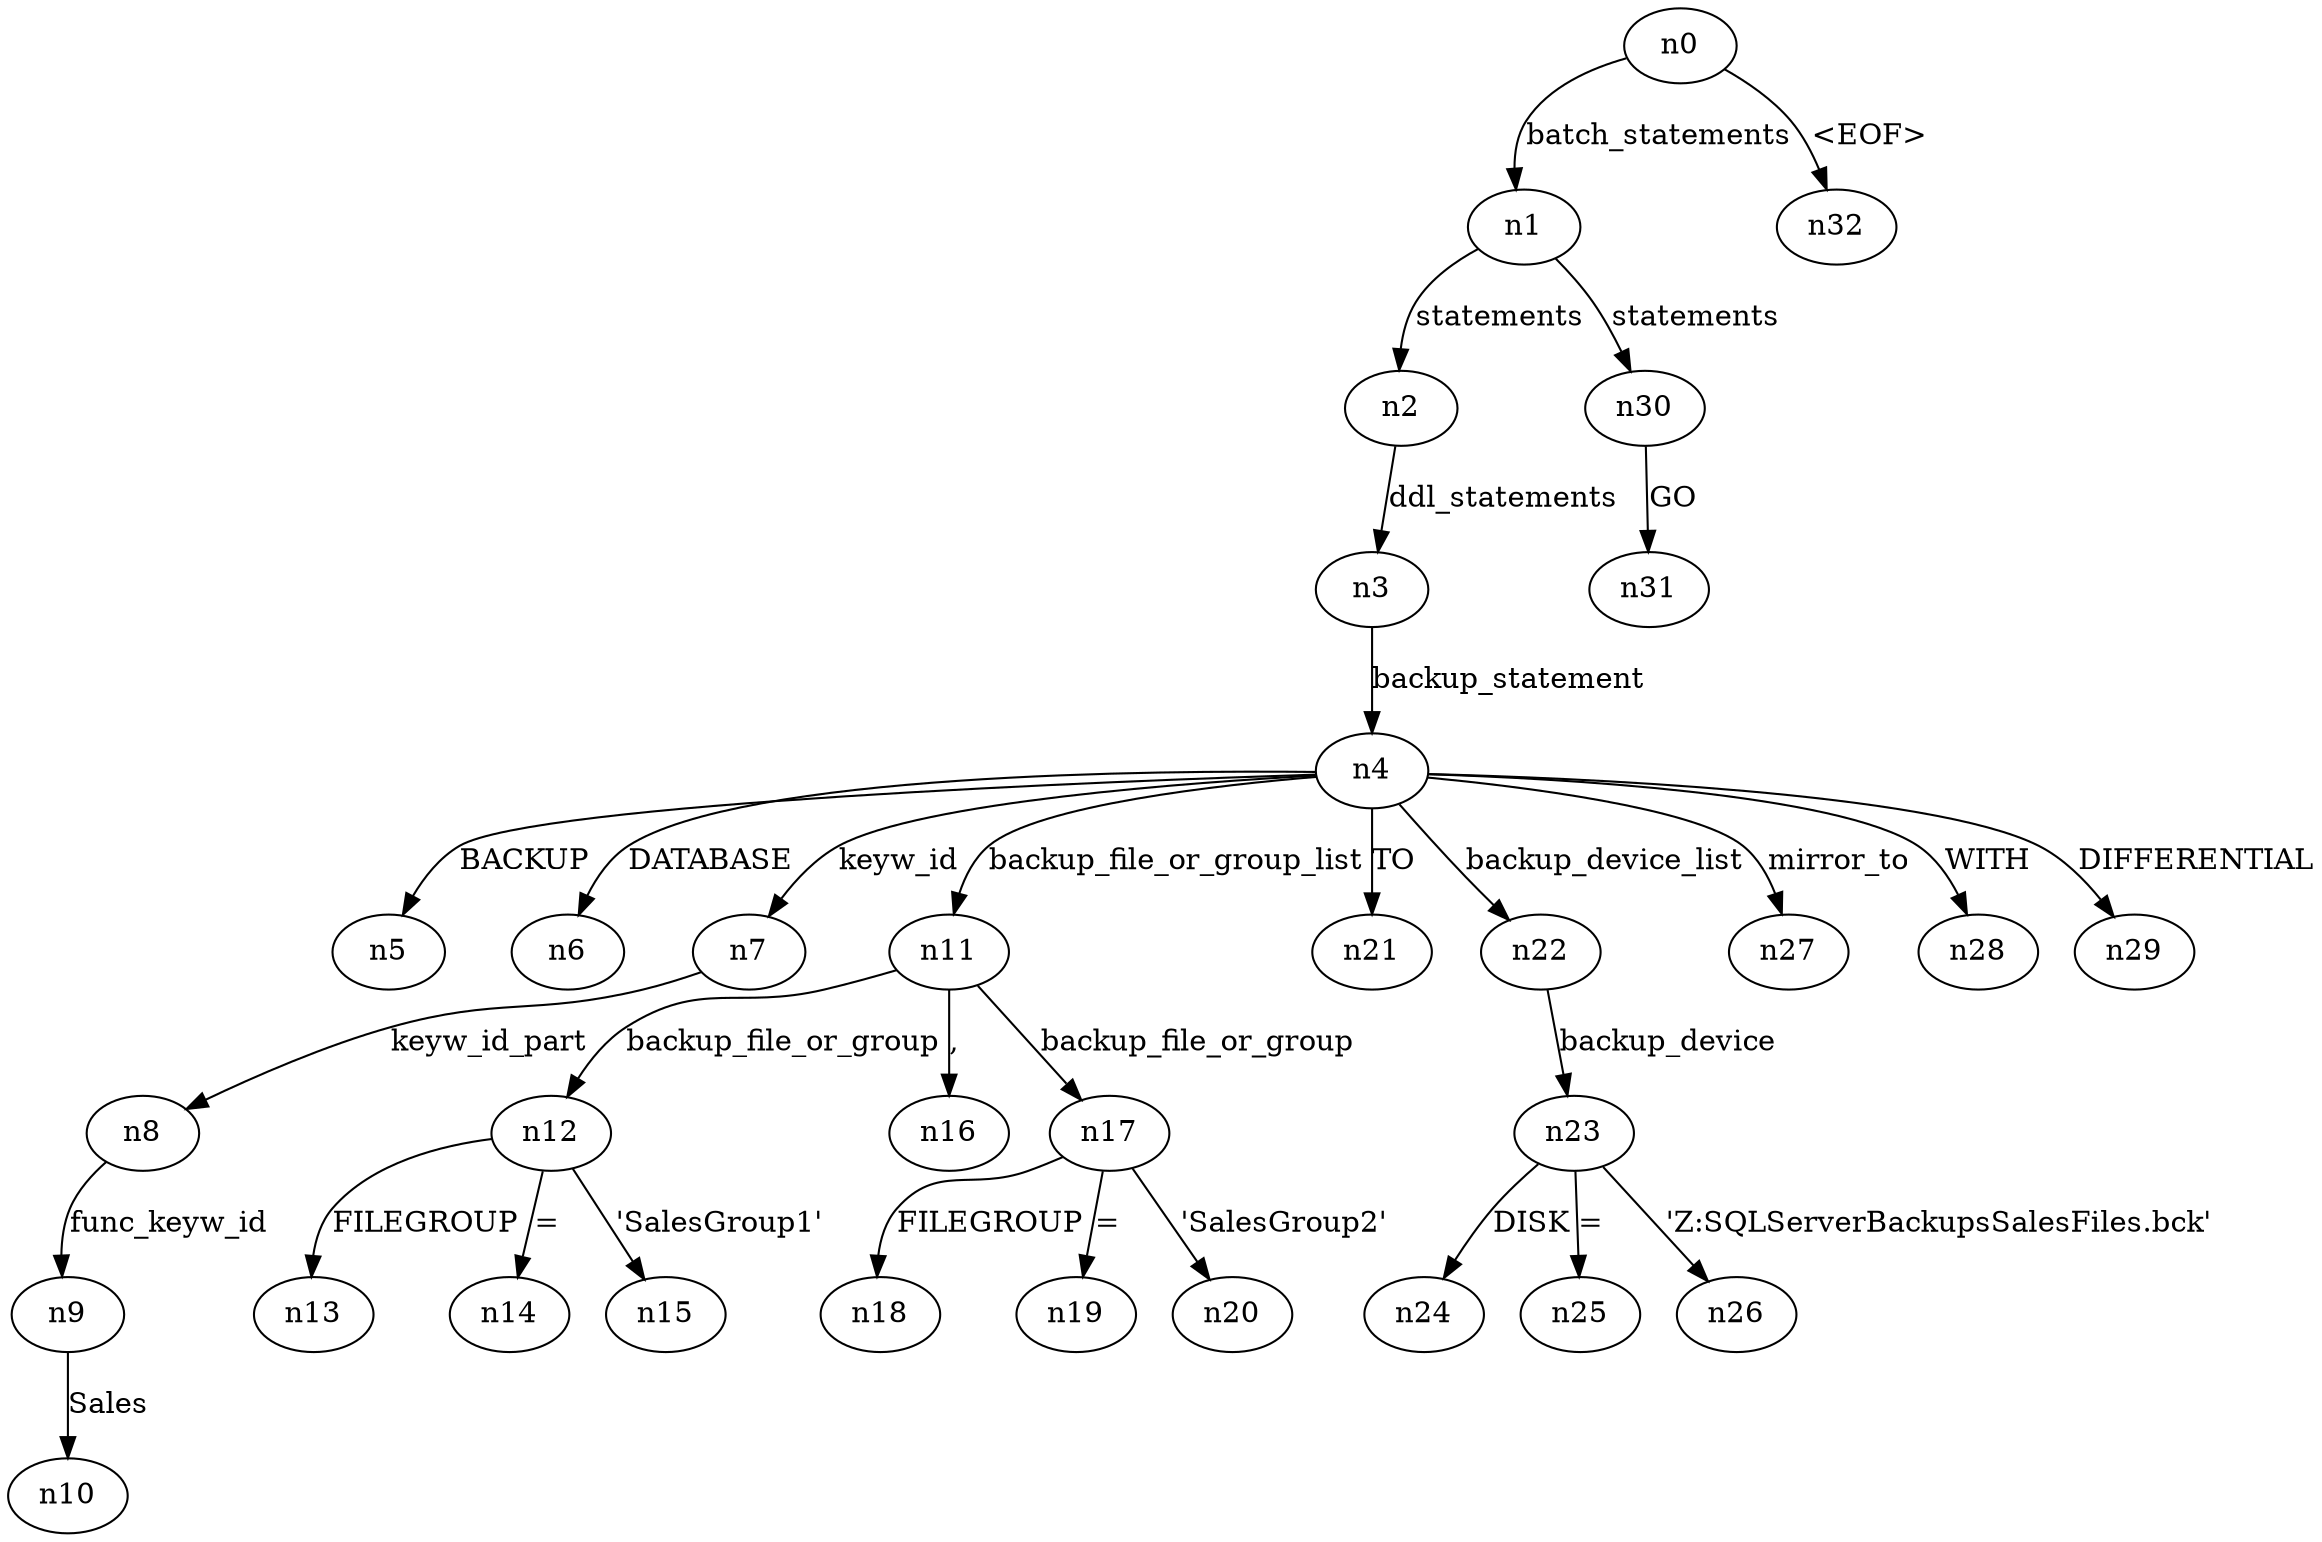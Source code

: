 digraph ParseTree {
  n0 -> n1 [label="batch_statements"];
  n1 -> n2 [label="statements"];
  n2 -> n3 [label="ddl_statements"];
  n3 -> n4 [label="backup_statement"];
  n4 -> n5 [label="BACKUP"];
  n4 -> n6 [label="DATABASE"];
  n4 -> n7 [label="keyw_id"];
  n7 -> n8 [label="keyw_id_part"];
  n8 -> n9 [label="func_keyw_id"];
  n9 -> n10 [label="Sales"];
  n4 -> n11 [label="backup_file_or_group_list"];
  n11 -> n12 [label="backup_file_or_group"];
  n12 -> n13 [label="FILEGROUP"];
  n12 -> n14 [label="="];
  n12 -> n15 [label="'SalesGroup1'"];
  n11 -> n16 [label=","];
  n11 -> n17 [label="backup_file_or_group"];
  n17 -> n18 [label="FILEGROUP"];
  n17 -> n19 [label="="];
  n17 -> n20 [label="'SalesGroup2'"];
  n4 -> n21 [label="TO"];
  n4 -> n22 [label="backup_device_list"];
  n22 -> n23 [label="backup_device"];
  n23 -> n24 [label="DISK"];
  n23 -> n25 [label="="];
  n23 -> n26 [label="'Z:\SQLServerBackups\SalesFiles.bck'"];
  n4 -> n27 [label="mirror_to"];
  n4 -> n28 [label="WITH"];
  n4 -> n29 [label="DIFFERENTIAL"];
  n1 -> n30 [label="statements"];
  n30 -> n31 [label="GO"];
  n0 -> n32 [label="<EOF>"];
}